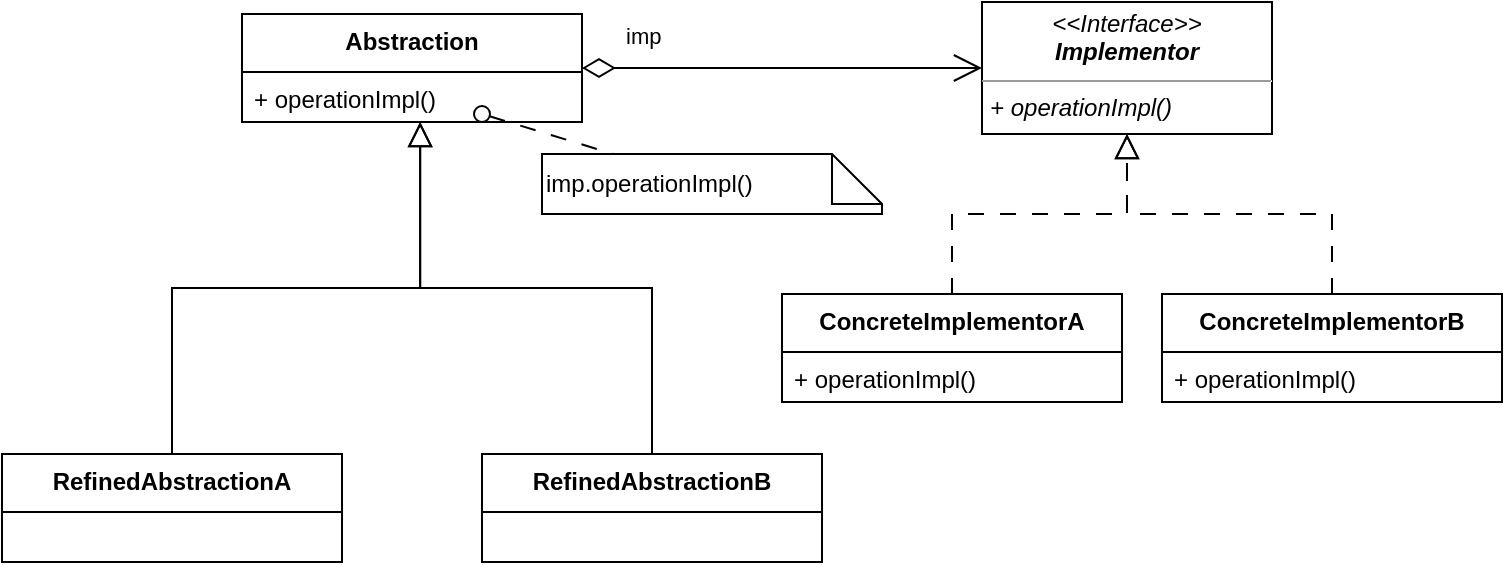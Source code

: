 <mxfile version="21.1.9" type="device">
  <diagram name="第 1 页" id="V1W0sLbI2GgZeyCbVdQ1">
    <mxGraphModel dx="1194" dy="738" grid="1" gridSize="10" guides="1" tooltips="1" connect="1" arrows="1" fold="1" page="1" pageScale="1" pageWidth="827" pageHeight="1169" math="0" shadow="0">
      <root>
        <mxCell id="0" />
        <mxCell id="1" parent="0" />
        <mxCell id="WFYV-QFJoavZbaiG5XtV-6" value="RefinedAbstractionA" style="swimlane;fontStyle=1;align=center;verticalAlign=top;childLayout=stackLayout;horizontal=1;startSize=29;horizontalStack=0;resizeParent=1;resizeParentMax=0;resizeLast=0;collapsible=1;marginBottom=0;" parent="1" vertex="1">
          <mxGeometry x="40" y="410" width="170" height="54" as="geometry" />
        </mxCell>
        <mxCell id="WFYV-QFJoavZbaiG5XtV-8" value="&lt;div&gt;imp.operationImpl()&lt;/div&gt;" style="shape=note2;boundedLbl=1;whiteSpace=wrap;html=1;size=25;verticalAlign=middle;align=left;labelPosition=center;verticalLabelPosition=middle;" parent="1" vertex="1">
          <mxGeometry x="310" y="260" width="170" height="30" as="geometry" />
        </mxCell>
        <mxCell id="WFYV-QFJoavZbaiG5XtV-9" value="ConcreteImplementorA" style="swimlane;fontStyle=1;align=center;verticalAlign=top;childLayout=stackLayout;horizontal=1;startSize=29;horizontalStack=0;resizeParent=1;resizeParentMax=0;resizeLast=0;collapsible=1;marginBottom=0;" parent="1" vertex="1">
          <mxGeometry x="430" y="330" width="170" height="54" as="geometry" />
        </mxCell>
        <mxCell id="WFYV-QFJoavZbaiG5XtV-10" value="+ operationImpl()" style="text;strokeColor=none;fillColor=none;align=left;verticalAlign=top;spacingLeft=4;spacingRight=4;overflow=hidden;rotatable=0;points=[[0,0.5],[1,0.5]];portConstraint=eastwest;fontStyle=0" parent="WFYV-QFJoavZbaiG5XtV-9" vertex="1">
          <mxGeometry y="29" width="170" height="25" as="geometry" />
        </mxCell>
        <mxCell id="WFYV-QFJoavZbaiG5XtV-14" value="" style="endArrow=block;endSize=10;endFill=0;shadow=0;strokeWidth=1;rounded=0;edgeStyle=elbowEdgeStyle;elbow=vertical;labelBackgroundColor=none;fontColor=default;exitX=0.5;exitY=0;exitDx=0;exitDy=0;entryX=0.524;entryY=1;entryDx=0;entryDy=0;entryPerimeter=0;" parent="1" source="WFYV-QFJoavZbaiG5XtV-6" target="-_krJGH1bJepXbsECz2G-2" edge="1">
          <mxGeometry width="160" relative="1" as="geometry">
            <mxPoint x="230" y="310" as="sourcePoint" />
            <mxPoint x="237.5" y="247" as="targetPoint" />
          </mxGeometry>
        </mxCell>
        <mxCell id="xKY_O0_3qGzTfrG0LtFL-1" value="&lt;p style=&quot;margin:0px;margin-top:4px;text-align:center;&quot;&gt;&lt;i&gt;&amp;lt;&amp;lt;Interface&amp;gt;&amp;gt;&lt;br&gt;&lt;b&gt;Implementor&lt;/b&gt;&lt;/i&gt;&lt;/p&gt;&lt;hr size=&quot;1&quot;&gt;&lt;p style=&quot;margin:0px;margin-left:4px;&quot;&gt;&lt;/p&gt;&lt;p style=&quot;margin:0px;margin-left:4px;&quot;&gt;&lt;i&gt;+ operationImpl()&lt;/i&gt;&lt;br&gt;&lt;/p&gt;" style="verticalAlign=top;align=left;overflow=fill;fontSize=12;fontFamily=Helvetica;html=1;" parent="1" vertex="1">
          <mxGeometry x="530" y="184.01" width="145" height="65.99" as="geometry" />
        </mxCell>
        <mxCell id="xKY_O0_3qGzTfrG0LtFL-4" value="imp" style="endArrow=open;html=1;endSize=12;startArrow=diamondThin;startSize=14;startFill=0;edgeStyle=orthogonalEdgeStyle;align=left;verticalAlign=bottom;rounded=0;entryX=0;entryY=0.5;entryDx=0;entryDy=0;exitX=1;exitY=0.5;exitDx=0;exitDy=0;" parent="1" source="-_krJGH1bJepXbsECz2G-1" target="xKY_O0_3qGzTfrG0LtFL-1" edge="1">
          <mxGeometry x="-0.806" y="7" relative="1" as="geometry">
            <mxPoint x="336" y="217" as="sourcePoint" />
            <mxPoint x="490" y="380" as="targetPoint" />
            <mxPoint as="offset" />
          </mxGeometry>
        </mxCell>
        <mxCell id="WFYV-QFJoavZbaiG5XtV-19" value="" style="html=1;verticalAlign=bottom;labelBackgroundColor=none;startArrow=oval;startFill=0;startSize=8;endArrow=none;rounded=0;dashed=1;dashPattern=8 8;" parent="1" target="WFYV-QFJoavZbaiG5XtV-8" edge="1">
          <mxGeometry x="-0.055" y="19" relative="1" as="geometry">
            <mxPoint x="280" y="240" as="sourcePoint" />
            <mxPoint x="182" y="460" as="targetPoint" />
            <mxPoint x="-1" as="offset" />
          </mxGeometry>
        </mxCell>
        <mxCell id="xKY_O0_3qGzTfrG0LtFL-5" value="ConcreteImplementorB" style="swimlane;fontStyle=1;align=center;verticalAlign=top;childLayout=stackLayout;horizontal=1;startSize=29;horizontalStack=0;resizeParent=1;resizeParentMax=0;resizeLast=0;collapsible=1;marginBottom=0;" parent="1" vertex="1">
          <mxGeometry x="620" y="330" width="170" height="54" as="geometry" />
        </mxCell>
        <mxCell id="xKY_O0_3qGzTfrG0LtFL-6" value="+ operationImpl()" style="text;strokeColor=none;fillColor=none;align=left;verticalAlign=top;spacingLeft=4;spacingRight=4;overflow=hidden;rotatable=0;points=[[0,0.5],[1,0.5]];portConstraint=eastwest;fontStyle=0" parent="xKY_O0_3qGzTfrG0LtFL-5" vertex="1">
          <mxGeometry y="29" width="170" height="25" as="geometry" />
        </mxCell>
        <mxCell id="xKY_O0_3qGzTfrG0LtFL-7" value="RefinedAbstractionB" style="swimlane;fontStyle=1;align=center;verticalAlign=top;childLayout=stackLayout;horizontal=1;startSize=29;horizontalStack=0;resizeParent=1;resizeParentMax=0;resizeLast=0;collapsible=1;marginBottom=0;" parent="1" vertex="1">
          <mxGeometry x="280" y="410" width="170" height="54" as="geometry" />
        </mxCell>
        <mxCell id="xKY_O0_3qGzTfrG0LtFL-9" value="" style="endArrow=block;endSize=10;endFill=0;shadow=0;strokeWidth=1;rounded=0;edgeStyle=elbowEdgeStyle;elbow=vertical;labelBackgroundColor=none;fontColor=default;exitX=0.5;exitY=0;exitDx=0;exitDy=0;entryX=0.524;entryY=1;entryDx=0;entryDy=0;entryPerimeter=0;" parent="1" source="xKY_O0_3qGzTfrG0LtFL-7" target="-_krJGH1bJepXbsECz2G-2" edge="1">
          <mxGeometry width="160" relative="1" as="geometry">
            <mxPoint x="125" y="420" as="sourcePoint" />
            <mxPoint x="237.5" y="247" as="targetPoint" />
          </mxGeometry>
        </mxCell>
        <mxCell id="xKY_O0_3qGzTfrG0LtFL-10" value="" style="endArrow=block;endSize=10;endFill=0;shadow=0;strokeWidth=1;rounded=0;edgeStyle=elbowEdgeStyle;elbow=vertical;dashed=1;dashPattern=8 8;labelBackgroundColor=none;fontColor=default;entryX=0.5;entryY=1;entryDx=0;entryDy=0;" parent="1" source="xKY_O0_3qGzTfrG0LtFL-5" target="xKY_O0_3qGzTfrG0LtFL-1" edge="1">
          <mxGeometry width="160" relative="1" as="geometry">
            <mxPoint x="365" y="420" as="sourcePoint" />
            <mxPoint x="253" y="260" as="targetPoint" />
          </mxGeometry>
        </mxCell>
        <mxCell id="xKY_O0_3qGzTfrG0LtFL-11" value="" style="endArrow=block;endSize=10;endFill=0;shadow=0;strokeWidth=1;rounded=0;edgeStyle=elbowEdgeStyle;elbow=vertical;dashed=1;dashPattern=8 8;labelBackgroundColor=none;fontColor=default;exitX=0.5;exitY=0;exitDx=0;exitDy=0;entryX=0.5;entryY=1;entryDx=0;entryDy=0;" parent="1" source="WFYV-QFJoavZbaiG5XtV-9" target="xKY_O0_3qGzTfrG0LtFL-1" edge="1">
          <mxGeometry width="160" relative="1" as="geometry">
            <mxPoint x="735" y="340" as="sourcePoint" />
            <mxPoint x="590" y="250" as="targetPoint" />
          </mxGeometry>
        </mxCell>
        <mxCell id="-_krJGH1bJepXbsECz2G-1" value="Abstraction" style="swimlane;fontStyle=1;align=center;verticalAlign=top;childLayout=stackLayout;horizontal=1;startSize=29;horizontalStack=0;resizeParent=1;resizeParentMax=0;resizeLast=0;collapsible=1;marginBottom=0;" vertex="1" parent="1">
          <mxGeometry x="160" y="190" width="170" height="54" as="geometry" />
        </mxCell>
        <mxCell id="-_krJGH1bJepXbsECz2G-2" value="+ operationImpl()" style="text;strokeColor=none;fillColor=none;align=left;verticalAlign=top;spacingLeft=4;spacingRight=4;overflow=hidden;rotatable=0;points=[[0,0.5],[1,0.5]];portConstraint=eastwest;fontStyle=0" vertex="1" parent="-_krJGH1bJepXbsECz2G-1">
          <mxGeometry y="29" width="170" height="25" as="geometry" />
        </mxCell>
      </root>
    </mxGraphModel>
  </diagram>
</mxfile>
